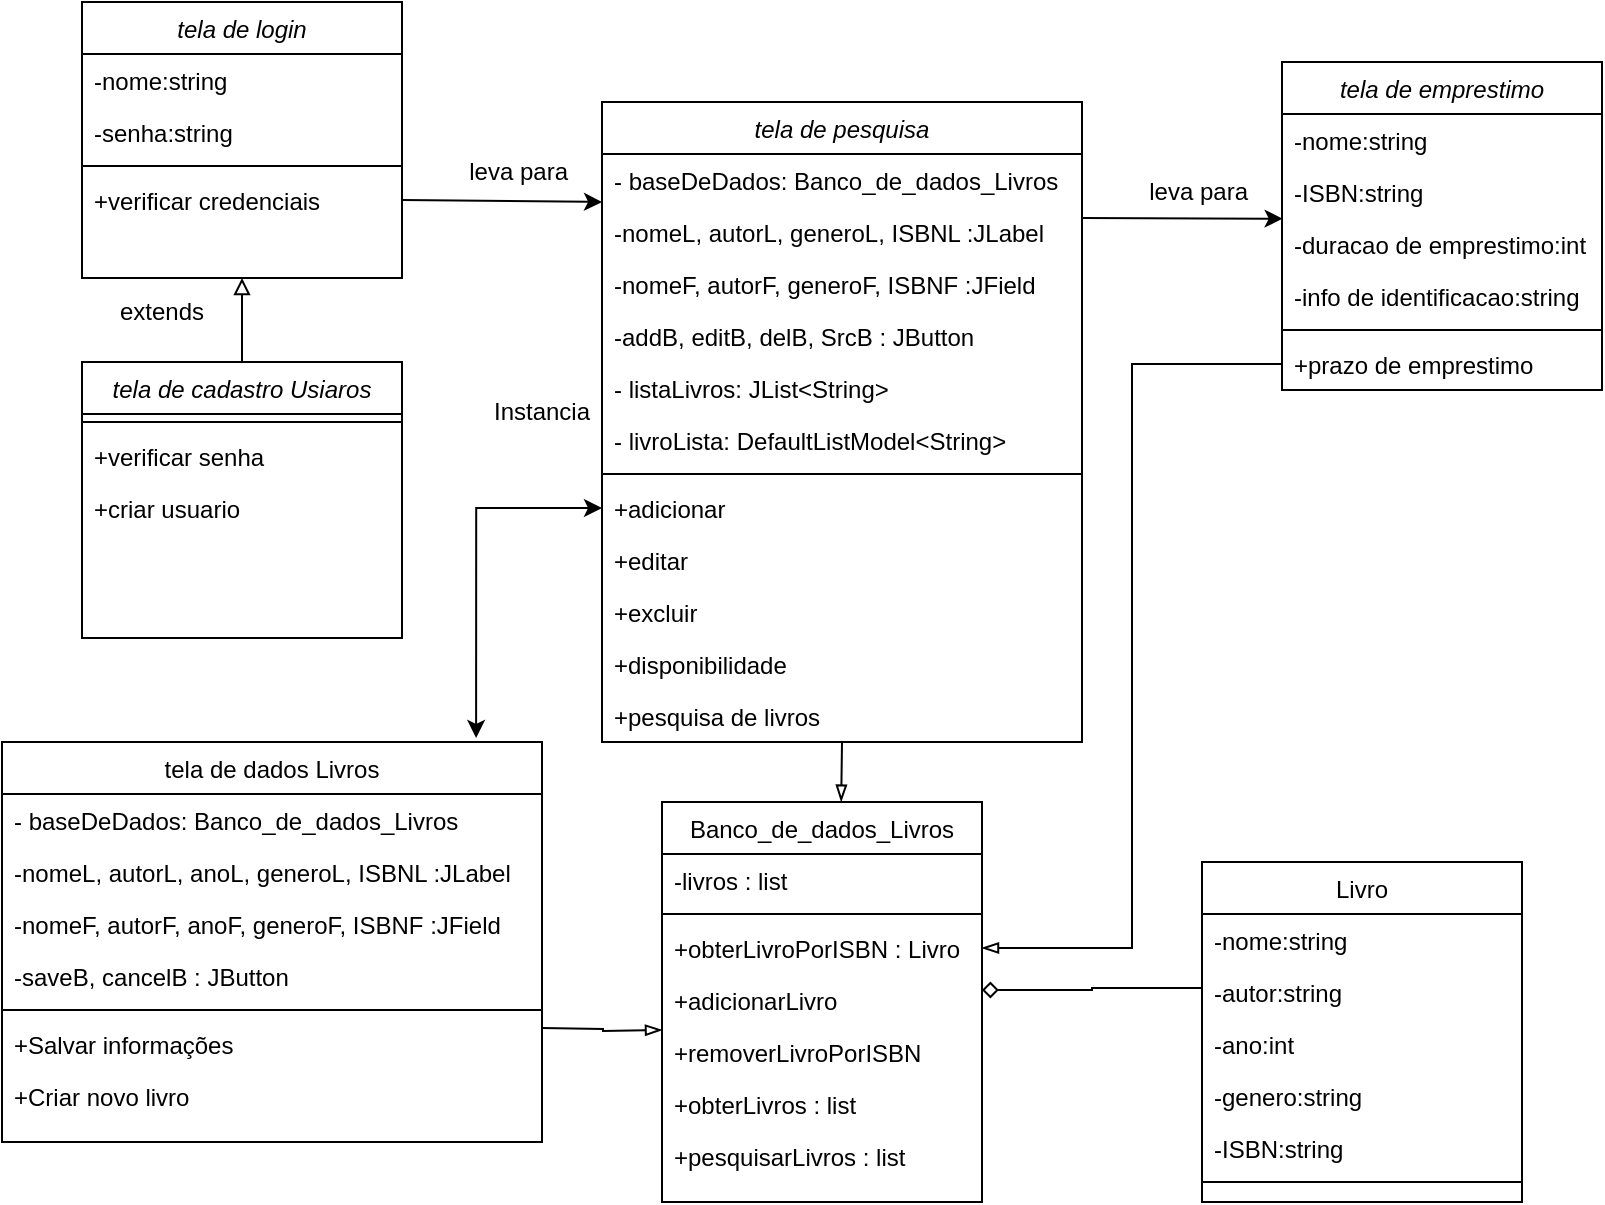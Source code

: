 <mxfile version="24.2.5" type="github">
  <diagram id="C5RBs43oDa-KdzZeNtuy" name="Page-1">
    <mxGraphModel dx="1165" dy="629" grid="1" gridSize="10" guides="1" tooltips="1" connect="1" arrows="1" fold="1" page="1" pageScale="1" pageWidth="827" pageHeight="1169" math="0" shadow="0">
      <root>
        <mxCell id="WIyWlLk6GJQsqaUBKTNV-0" />
        <mxCell id="WIyWlLk6GJQsqaUBKTNV-1" parent="WIyWlLk6GJQsqaUBKTNV-0" />
        <mxCell id="B1wBlmS9HVqavt_sbmlQ-0" value="tela de pesquisa" style="swimlane;fontStyle=2;align=center;verticalAlign=top;childLayout=stackLayout;horizontal=1;startSize=26;horizontalStack=0;resizeParent=1;resizeLast=0;collapsible=1;marginBottom=0;rounded=0;shadow=0;strokeWidth=1;" parent="WIyWlLk6GJQsqaUBKTNV-1" vertex="1">
          <mxGeometry x="310" y="120" width="240" height="320" as="geometry">
            <mxRectangle x="230" y="140" width="160" height="26" as="alternateBounds" />
          </mxGeometry>
        </mxCell>
        <mxCell id="wacUbLpEiblOq4yULnpW-0" value="- baseDeDados: Banco_de_dados_Livros" style="text;align=left;verticalAlign=top;spacingLeft=4;spacingRight=4;overflow=hidden;rotatable=0;points=[[0,0.5],[1,0.5]];portConstraint=eastwest;" vertex="1" parent="B1wBlmS9HVqavt_sbmlQ-0">
          <mxGeometry y="26" width="240" height="26" as="geometry" />
        </mxCell>
        <mxCell id="B1wBlmS9HVqavt_sbmlQ-1" value="-nomeL, autorL, generoL, ISBNL :JLabel" style="text;align=left;verticalAlign=top;spacingLeft=4;spacingRight=4;overflow=hidden;rotatable=0;points=[[0,0.5],[1,0.5]];portConstraint=eastwest;" parent="B1wBlmS9HVqavt_sbmlQ-0" vertex="1">
          <mxGeometry y="52" width="240" height="26" as="geometry" />
        </mxCell>
        <mxCell id="B1wBlmS9HVqavt_sbmlQ-2" value="-nomeF, autorF, generoF, ISBNF :JField" style="text;align=left;verticalAlign=top;spacingLeft=4;spacingRight=4;overflow=hidden;rotatable=0;points=[[0,0.5],[1,0.5]];portConstraint=eastwest;" parent="B1wBlmS9HVqavt_sbmlQ-0" vertex="1">
          <mxGeometry y="78" width="240" height="26" as="geometry" />
        </mxCell>
        <mxCell id="B1wBlmS9HVqavt_sbmlQ-38" value="-addB, editB, delB, SrcB : JButton" style="text;align=left;verticalAlign=top;spacingLeft=4;spacingRight=4;overflow=hidden;rotatable=0;points=[[0,0.5],[1,0.5]];portConstraint=eastwest;" parent="B1wBlmS9HVqavt_sbmlQ-0" vertex="1">
          <mxGeometry y="104" width="240" height="26" as="geometry" />
        </mxCell>
        <mxCell id="B1wBlmS9HVqavt_sbmlQ-36" value="- listaLivros: JList&lt;String&gt;" style="text;align=left;verticalAlign=top;spacingLeft=4;spacingRight=4;overflow=hidden;rotatable=0;points=[[0,0.5],[1,0.5]];portConstraint=eastwest;" parent="B1wBlmS9HVqavt_sbmlQ-0" vertex="1">
          <mxGeometry y="130" width="240" height="26" as="geometry" />
        </mxCell>
        <mxCell id="wacUbLpEiblOq4yULnpW-2" value="- livroLista: DefaultListModel&lt;String&gt;" style="text;align=left;verticalAlign=top;spacingLeft=4;spacingRight=4;overflow=hidden;rotatable=0;points=[[0,0.5],[1,0.5]];portConstraint=eastwest;" vertex="1" parent="B1wBlmS9HVqavt_sbmlQ-0">
          <mxGeometry y="156" width="240" height="26" as="geometry" />
        </mxCell>
        <mxCell id="B1wBlmS9HVqavt_sbmlQ-3" value="" style="line;html=1;strokeWidth=1;align=left;verticalAlign=middle;spacingTop=-1;spacingLeft=3;spacingRight=3;rotatable=0;labelPosition=right;points=[];portConstraint=eastwest;" parent="B1wBlmS9HVqavt_sbmlQ-0" vertex="1">
          <mxGeometry y="182" width="240" height="8" as="geometry" />
        </mxCell>
        <mxCell id="B1wBlmS9HVqavt_sbmlQ-4" value="+adicionar" style="text;align=left;verticalAlign=top;spacingLeft=4;spacingRight=4;overflow=hidden;rotatable=0;points=[[0,0.5],[1,0.5]];portConstraint=eastwest;" parent="B1wBlmS9HVqavt_sbmlQ-0" vertex="1">
          <mxGeometry y="190" width="240" height="26" as="geometry" />
        </mxCell>
        <mxCell id="B1wBlmS9HVqavt_sbmlQ-5" value="+editar" style="text;align=left;verticalAlign=top;spacingLeft=4;spacingRight=4;overflow=hidden;rotatable=0;points=[[0,0.5],[1,0.5]];portConstraint=eastwest;" parent="B1wBlmS9HVqavt_sbmlQ-0" vertex="1">
          <mxGeometry y="216" width="240" height="26" as="geometry" />
        </mxCell>
        <mxCell id="B1wBlmS9HVqavt_sbmlQ-6" value="+excluir" style="text;align=left;verticalAlign=top;spacingLeft=4;spacingRight=4;overflow=hidden;rotatable=0;points=[[0,0.5],[1,0.5]];portConstraint=eastwest;" parent="B1wBlmS9HVqavt_sbmlQ-0" vertex="1">
          <mxGeometry y="242" width="240" height="26" as="geometry" />
        </mxCell>
        <mxCell id="B1wBlmS9HVqavt_sbmlQ-7" value="+disponibilidade" style="text;align=left;verticalAlign=top;spacingLeft=4;spacingRight=4;overflow=hidden;rotatable=0;points=[[0,0.5],[1,0.5]];portConstraint=eastwest;" parent="B1wBlmS9HVqavt_sbmlQ-0" vertex="1">
          <mxGeometry y="268" width="240" height="26" as="geometry" />
        </mxCell>
        <mxCell id="B1wBlmS9HVqavt_sbmlQ-9" value="+pesquisa de livros" style="text;align=left;verticalAlign=top;spacingLeft=4;spacingRight=4;overflow=hidden;rotatable=0;points=[[0,0.5],[1,0.5]];portConstraint=eastwest;" parent="B1wBlmS9HVqavt_sbmlQ-0" vertex="1">
          <mxGeometry y="294" width="240" height="26" as="geometry" />
        </mxCell>
        <mxCell id="B1wBlmS9HVqavt_sbmlQ-10" value="tela de login" style="swimlane;fontStyle=2;align=center;verticalAlign=top;childLayout=stackLayout;horizontal=1;startSize=26;horizontalStack=0;resizeParent=1;resizeLast=0;collapsible=1;marginBottom=0;rounded=0;shadow=0;strokeWidth=1;" parent="WIyWlLk6GJQsqaUBKTNV-1" vertex="1">
          <mxGeometry x="50" y="70" width="160" height="138" as="geometry">
            <mxRectangle x="230" y="140" width="160" height="26" as="alternateBounds" />
          </mxGeometry>
        </mxCell>
        <mxCell id="B1wBlmS9HVqavt_sbmlQ-11" value="-nome:string" style="text;align=left;verticalAlign=top;spacingLeft=4;spacingRight=4;overflow=hidden;rotatable=0;points=[[0,0.5],[1,0.5]];portConstraint=eastwest;" parent="B1wBlmS9HVqavt_sbmlQ-10" vertex="1">
          <mxGeometry y="26" width="160" height="26" as="geometry" />
        </mxCell>
        <mxCell id="B1wBlmS9HVqavt_sbmlQ-12" value="-senha:string" style="text;align=left;verticalAlign=top;spacingLeft=4;spacingRight=4;overflow=hidden;rotatable=0;points=[[0,0.5],[1,0.5]];portConstraint=eastwest;rounded=0;shadow=0;html=0;" parent="B1wBlmS9HVqavt_sbmlQ-10" vertex="1">
          <mxGeometry y="52" width="160" height="26" as="geometry" />
        </mxCell>
        <mxCell id="B1wBlmS9HVqavt_sbmlQ-13" value="" style="line;html=1;strokeWidth=1;align=left;verticalAlign=middle;spacingTop=-1;spacingLeft=3;spacingRight=3;rotatable=0;labelPosition=right;points=[];portConstraint=eastwest;" parent="B1wBlmS9HVqavt_sbmlQ-10" vertex="1">
          <mxGeometry y="78" width="160" height="8" as="geometry" />
        </mxCell>
        <mxCell id="B1wBlmS9HVqavt_sbmlQ-14" value="+verificar credenciais" style="text;align=left;verticalAlign=top;spacingLeft=4;spacingRight=4;overflow=hidden;rotatable=0;points=[[0,0.5],[1,0.5]];portConstraint=eastwest;" parent="B1wBlmS9HVqavt_sbmlQ-10" vertex="1">
          <mxGeometry y="86" width="160" height="26" as="geometry" />
        </mxCell>
        <mxCell id="B1wBlmS9HVqavt_sbmlQ-15" value="tela de emprestimo" style="swimlane;fontStyle=2;align=center;verticalAlign=top;childLayout=stackLayout;horizontal=1;startSize=26;horizontalStack=0;resizeParent=1;resizeLast=0;collapsible=1;marginBottom=0;rounded=0;shadow=0;strokeWidth=1;" parent="WIyWlLk6GJQsqaUBKTNV-1" vertex="1">
          <mxGeometry x="650" y="100" width="160" height="164" as="geometry">
            <mxRectangle x="230" y="140" width="160" height="26" as="alternateBounds" />
          </mxGeometry>
        </mxCell>
        <mxCell id="B1wBlmS9HVqavt_sbmlQ-16" value="-nome:string" style="text;align=left;verticalAlign=top;spacingLeft=4;spacingRight=4;overflow=hidden;rotatable=0;points=[[0,0.5],[1,0.5]];portConstraint=eastwest;" parent="B1wBlmS9HVqavt_sbmlQ-15" vertex="1">
          <mxGeometry y="26" width="160" height="26" as="geometry" />
        </mxCell>
        <mxCell id="B1wBlmS9HVqavt_sbmlQ-51" value="-ISBN:string" style="text;align=left;verticalAlign=top;spacingLeft=4;spacingRight=4;overflow=hidden;rotatable=0;points=[[0,0.5],[1,0.5]];portConstraint=eastwest;" parent="B1wBlmS9HVqavt_sbmlQ-15" vertex="1">
          <mxGeometry y="52" width="160" height="26" as="geometry" />
        </mxCell>
        <mxCell id="B1wBlmS9HVqavt_sbmlQ-17" value="-duracao de emprestimo:int" style="text;align=left;verticalAlign=top;spacingLeft=4;spacingRight=4;overflow=hidden;rotatable=0;points=[[0,0.5],[1,0.5]];portConstraint=eastwest;" parent="B1wBlmS9HVqavt_sbmlQ-15" vertex="1">
          <mxGeometry y="78" width="160" height="26" as="geometry" />
        </mxCell>
        <mxCell id="B1wBlmS9HVqavt_sbmlQ-18" value="-info de identificacao:string" style="text;align=left;verticalAlign=top;spacingLeft=4;spacingRight=4;overflow=hidden;rotatable=0;points=[[0,0.5],[1,0.5]];portConstraint=eastwest;" parent="B1wBlmS9HVqavt_sbmlQ-15" vertex="1">
          <mxGeometry y="104" width="160" height="26" as="geometry" />
        </mxCell>
        <mxCell id="B1wBlmS9HVqavt_sbmlQ-19" value="" style="line;html=1;strokeWidth=1;align=left;verticalAlign=middle;spacingTop=-1;spacingLeft=3;spacingRight=3;rotatable=0;labelPosition=right;points=[];portConstraint=eastwest;" parent="B1wBlmS9HVqavt_sbmlQ-15" vertex="1">
          <mxGeometry y="130" width="160" height="8" as="geometry" />
        </mxCell>
        <mxCell id="B1wBlmS9HVqavt_sbmlQ-21" value="+prazo de emprestimo" style="text;align=left;verticalAlign=top;spacingLeft=4;spacingRight=4;overflow=hidden;rotatable=0;points=[[0,0.5],[1,0.5]];portConstraint=eastwest;" parent="B1wBlmS9HVqavt_sbmlQ-15" vertex="1">
          <mxGeometry y="138" width="160" height="26" as="geometry" />
        </mxCell>
        <mxCell id="B1wBlmS9HVqavt_sbmlQ-22" value="tela de cadastro Usiaros" style="swimlane;fontStyle=2;align=center;verticalAlign=top;childLayout=stackLayout;horizontal=1;startSize=26;horizontalStack=0;resizeParent=1;resizeLast=0;collapsible=1;marginBottom=0;rounded=0;shadow=0;strokeWidth=1;" parent="WIyWlLk6GJQsqaUBKTNV-1" vertex="1">
          <mxGeometry x="50" y="250" width="160" height="138" as="geometry">
            <mxRectangle x="230" y="140" width="160" height="26" as="alternateBounds" />
          </mxGeometry>
        </mxCell>
        <mxCell id="B1wBlmS9HVqavt_sbmlQ-23" value="" style="line;html=1;strokeWidth=1;align=left;verticalAlign=middle;spacingTop=-1;spacingLeft=3;spacingRight=3;rotatable=0;labelPosition=right;points=[];portConstraint=eastwest;" parent="B1wBlmS9HVqavt_sbmlQ-22" vertex="1">
          <mxGeometry y="26" width="160" height="8" as="geometry" />
        </mxCell>
        <mxCell id="B1wBlmS9HVqavt_sbmlQ-24" value="+verificar senha" style="text;align=left;verticalAlign=top;spacingLeft=4;spacingRight=4;overflow=hidden;rotatable=0;points=[[0,0.5],[1,0.5]];portConstraint=eastwest;" parent="B1wBlmS9HVqavt_sbmlQ-22" vertex="1">
          <mxGeometry y="34" width="160" height="26" as="geometry" />
        </mxCell>
        <mxCell id="B1wBlmS9HVqavt_sbmlQ-25" value="+criar usuario" style="text;align=left;verticalAlign=top;spacingLeft=4;spacingRight=4;overflow=hidden;rotatable=0;points=[[0,0.5],[1,0.5]];portConstraint=eastwest;" parent="B1wBlmS9HVqavt_sbmlQ-22" vertex="1">
          <mxGeometry y="60" width="160" height="26" as="geometry" />
        </mxCell>
        <mxCell id="B1wBlmS9HVqavt_sbmlQ-26" value="" style="endArrow=block;html=1;rounded=0;endFill=0;" parent="WIyWlLk6GJQsqaUBKTNV-1" source="B1wBlmS9HVqavt_sbmlQ-22" target="B1wBlmS9HVqavt_sbmlQ-10" edge="1">
          <mxGeometry width="50" height="50" relative="1" as="geometry">
            <mxPoint x="390" y="320" as="sourcePoint" />
            <mxPoint x="440" y="270" as="targetPoint" />
          </mxGeometry>
        </mxCell>
        <mxCell id="B1wBlmS9HVqavt_sbmlQ-27" value="extends" style="text;html=1;align=center;verticalAlign=middle;whiteSpace=wrap;rounded=0;" parent="WIyWlLk6GJQsqaUBKTNV-1" vertex="1">
          <mxGeometry x="60" y="210" width="60" height="30" as="geometry" />
        </mxCell>
        <mxCell id="B1wBlmS9HVqavt_sbmlQ-30" value="" style="endArrow=classic;html=1;rounded=0;exitX=1;exitY=0.5;exitDx=0;exitDy=0;" parent="WIyWlLk6GJQsqaUBKTNV-1" source="B1wBlmS9HVqavt_sbmlQ-14" edge="1">
          <mxGeometry width="50" height="50" relative="1" as="geometry">
            <mxPoint x="390" y="320" as="sourcePoint" />
            <mxPoint x="310" y="170" as="targetPoint" />
          </mxGeometry>
        </mxCell>
        <mxCell id="B1wBlmS9HVqavt_sbmlQ-31" value="leva para&amp;nbsp;" style="text;html=1;align=center;verticalAlign=middle;whiteSpace=wrap;rounded=0;" parent="WIyWlLk6GJQsqaUBKTNV-1" vertex="1">
          <mxGeometry x="240" y="140" width="60" height="30" as="geometry" />
        </mxCell>
        <mxCell id="B1wBlmS9HVqavt_sbmlQ-32" value="tela de dados Livros" style="swimlane;fontStyle=0;align=center;verticalAlign=top;childLayout=stackLayout;horizontal=1;startSize=26;horizontalStack=0;resizeParent=1;resizeLast=0;collapsible=1;marginBottom=0;rounded=0;shadow=0;strokeWidth=1;" parent="WIyWlLk6GJQsqaUBKTNV-1" vertex="1">
          <mxGeometry x="10" y="440" width="270" height="200" as="geometry">
            <mxRectangle x="230" y="140" width="160" height="26" as="alternateBounds" />
          </mxGeometry>
        </mxCell>
        <mxCell id="wacUbLpEiblOq4yULnpW-3" value="- baseDeDados: Banco_de_dados_Livros" style="text;align=left;verticalAlign=top;spacingLeft=4;spacingRight=4;overflow=hidden;rotatable=0;points=[[0,0.5],[1,0.5]];portConstraint=eastwest;" vertex="1" parent="B1wBlmS9HVqavt_sbmlQ-32">
          <mxGeometry y="26" width="270" height="26" as="geometry" />
        </mxCell>
        <mxCell id="wacUbLpEiblOq4yULnpW-4" value="-nomeL, autorL, anoL, generoL, ISBNL :JLabel" style="text;align=left;verticalAlign=top;spacingLeft=4;spacingRight=4;overflow=hidden;rotatable=0;points=[[0,0.5],[1,0.5]];portConstraint=eastwest;" vertex="1" parent="B1wBlmS9HVqavt_sbmlQ-32">
          <mxGeometry y="52" width="270" height="26" as="geometry" />
        </mxCell>
        <mxCell id="wacUbLpEiblOq4yULnpW-5" value="-nomeF, autorF, anoF, generoF, ISBNF :JField" style="text;align=left;verticalAlign=top;spacingLeft=4;spacingRight=4;overflow=hidden;rotatable=0;points=[[0,0.5],[1,0.5]];portConstraint=eastwest;" vertex="1" parent="B1wBlmS9HVqavt_sbmlQ-32">
          <mxGeometry y="78" width="270" height="26" as="geometry" />
        </mxCell>
        <mxCell id="wacUbLpEiblOq4yULnpW-6" value="-saveB, cancelB : JButton" style="text;align=left;verticalAlign=top;spacingLeft=4;spacingRight=4;overflow=hidden;rotatable=0;points=[[0,0.5],[1,0.5]];portConstraint=eastwest;" vertex="1" parent="B1wBlmS9HVqavt_sbmlQ-32">
          <mxGeometry y="104" width="270" height="26" as="geometry" />
        </mxCell>
        <mxCell id="B1wBlmS9HVqavt_sbmlQ-33" value="" style="line;html=1;strokeWidth=1;align=left;verticalAlign=middle;spacingTop=-1;spacingLeft=3;spacingRight=3;rotatable=0;labelPosition=right;points=[];portConstraint=eastwest;" parent="B1wBlmS9HVqavt_sbmlQ-32" vertex="1">
          <mxGeometry y="130" width="270" height="8" as="geometry" />
        </mxCell>
        <mxCell id="B1wBlmS9HVqavt_sbmlQ-44" value="+Salvar informações" style="text;align=left;verticalAlign=top;spacingLeft=4;spacingRight=4;overflow=hidden;rotatable=0;points=[[0,0.5],[1,0.5]];portConstraint=eastwest;" parent="B1wBlmS9HVqavt_sbmlQ-32" vertex="1">
          <mxGeometry y="138" width="270" height="26" as="geometry" />
        </mxCell>
        <mxCell id="B1wBlmS9HVqavt_sbmlQ-52" value="+Criar novo livro" style="text;align=left;verticalAlign=top;spacingLeft=4;spacingRight=4;overflow=hidden;rotatable=0;points=[[0,0.5],[1,0.5]];portConstraint=eastwest;" parent="B1wBlmS9HVqavt_sbmlQ-32" vertex="1">
          <mxGeometry y="164" width="270" height="26" as="geometry" />
        </mxCell>
        <mxCell id="B1wBlmS9HVqavt_sbmlQ-39" value="" style="endArrow=classic;html=1;rounded=0;entryX=0.002;entryY=0.013;entryDx=0;entryDy=0;entryPerimeter=0;" parent="WIyWlLk6GJQsqaUBKTNV-1" edge="1" target="B1wBlmS9HVqavt_sbmlQ-17">
          <mxGeometry width="50" height="50" relative="1" as="geometry">
            <mxPoint x="550" y="178" as="sourcePoint" />
            <mxPoint x="590" y="179" as="targetPoint" />
          </mxGeometry>
        </mxCell>
        <mxCell id="B1wBlmS9HVqavt_sbmlQ-40" value="leva para&amp;nbsp;" style="text;html=1;align=center;verticalAlign=middle;whiteSpace=wrap;rounded=0;" parent="WIyWlLk6GJQsqaUBKTNV-1" vertex="1">
          <mxGeometry x="580" y="150" width="60" height="30" as="geometry" />
        </mxCell>
        <mxCell id="B1wBlmS9HVqavt_sbmlQ-41" value="" style="endArrow=classic;html=1;rounded=0;exitX=0;exitY=0.5;exitDx=0;exitDy=0;entryX=0.878;entryY=-0.01;entryDx=0;entryDy=0;edgeStyle=orthogonalEdgeStyle;startArrow=classic;startFill=1;entryPerimeter=0;" parent="WIyWlLk6GJQsqaUBKTNV-1" source="B1wBlmS9HVqavt_sbmlQ-4" target="B1wBlmS9HVqavt_sbmlQ-32" edge="1">
          <mxGeometry width="50" height="50" relative="1" as="geometry">
            <mxPoint x="30" y="489" as="sourcePoint" />
            <mxPoint x="120" y="489" as="targetPoint" />
          </mxGeometry>
        </mxCell>
        <mxCell id="B1wBlmS9HVqavt_sbmlQ-42" value="Instancia" style="text;html=1;align=center;verticalAlign=middle;whiteSpace=wrap;rounded=0;" parent="WIyWlLk6GJQsqaUBKTNV-1" vertex="1">
          <mxGeometry x="250" y="260" width="60" height="30" as="geometry" />
        </mxCell>
        <mxCell id="B1wBlmS9HVqavt_sbmlQ-82" style="edgeStyle=orthogonalEdgeStyle;rounded=0;orthogonalLoop=1;jettySize=auto;html=1;exitX=0.56;exitY=-0.001;exitDx=0;exitDy=0;endArrow=none;endFill=0;entryX=0.5;entryY=1.019;entryDx=0;entryDy=0;entryPerimeter=0;startArrow=blockThin;startFill=0;exitPerimeter=0;" parent="WIyWlLk6GJQsqaUBKTNV-1" source="B1wBlmS9HVqavt_sbmlQ-53" target="B1wBlmS9HVqavt_sbmlQ-9" edge="1">
          <mxGeometry relative="1" as="geometry">
            <mxPoint x="420" y="420" as="targetPoint" />
          </mxGeometry>
        </mxCell>
        <mxCell id="B1wBlmS9HVqavt_sbmlQ-53" value="Banco_de_dados_Livros" style="swimlane;fontStyle=0;align=center;verticalAlign=top;childLayout=stackLayout;horizontal=1;startSize=26;horizontalStack=0;resizeParent=1;resizeLast=0;collapsible=1;marginBottom=0;rounded=0;shadow=0;strokeWidth=1;" parent="WIyWlLk6GJQsqaUBKTNV-1" vertex="1">
          <mxGeometry x="340" y="470" width="160" height="200" as="geometry">
            <mxRectangle x="230" y="140" width="160" height="26" as="alternateBounds" />
          </mxGeometry>
        </mxCell>
        <mxCell id="B1wBlmS9HVqavt_sbmlQ-54" value="-livros : list" style="text;align=left;verticalAlign=top;spacingLeft=4;spacingRight=4;overflow=hidden;rotatable=0;points=[[0,0.5],[1,0.5]];portConstraint=eastwest;" parent="B1wBlmS9HVqavt_sbmlQ-53" vertex="1">
          <mxGeometry y="26" width="160" height="26" as="geometry" />
        </mxCell>
        <mxCell id="B1wBlmS9HVqavt_sbmlQ-59" value="" style="line;html=1;strokeWidth=1;align=left;verticalAlign=middle;spacingTop=-1;spacingLeft=3;spacingRight=3;rotatable=0;labelPosition=right;points=[];portConstraint=eastwest;" parent="B1wBlmS9HVqavt_sbmlQ-53" vertex="1">
          <mxGeometry y="52" width="160" height="8" as="geometry" />
        </mxCell>
        <mxCell id="B1wBlmS9HVqavt_sbmlQ-60" value="+obterLivroPorISBN : Livro" style="text;align=left;verticalAlign=top;spacingLeft=4;spacingRight=4;overflow=hidden;rotatable=0;points=[[0,0.5],[1,0.5]];portConstraint=eastwest;" parent="B1wBlmS9HVqavt_sbmlQ-53" vertex="1">
          <mxGeometry y="60" width="160" height="26" as="geometry" />
        </mxCell>
        <mxCell id="B1wBlmS9HVqavt_sbmlQ-62" value="+adicionarLivro" style="text;align=left;verticalAlign=top;spacingLeft=4;spacingRight=4;overflow=hidden;rotatable=0;points=[[0,0.5],[1,0.5]];portConstraint=eastwest;" parent="B1wBlmS9HVqavt_sbmlQ-53" vertex="1">
          <mxGeometry y="86" width="160" height="26" as="geometry" />
        </mxCell>
        <mxCell id="B1wBlmS9HVqavt_sbmlQ-63" value="+removerLivroPorISBN" style="text;align=left;verticalAlign=top;spacingLeft=4;spacingRight=4;overflow=hidden;rotatable=0;points=[[0,0.5],[1,0.5]];portConstraint=eastwest;" parent="B1wBlmS9HVqavt_sbmlQ-53" vertex="1">
          <mxGeometry y="112" width="160" height="26" as="geometry" />
        </mxCell>
        <mxCell id="B1wBlmS9HVqavt_sbmlQ-64" value="+obterLivros : list" style="text;align=left;verticalAlign=top;spacingLeft=4;spacingRight=4;overflow=hidden;rotatable=0;points=[[0,0.5],[1,0.5]];portConstraint=eastwest;" parent="B1wBlmS9HVqavt_sbmlQ-53" vertex="1">
          <mxGeometry y="138" width="160" height="26" as="geometry" />
        </mxCell>
        <mxCell id="B1wBlmS9HVqavt_sbmlQ-67" value="+pesquisarLivros : list" style="text;align=left;verticalAlign=top;spacingLeft=4;spacingRight=4;overflow=hidden;rotatable=0;points=[[0,0.5],[1,0.5]];portConstraint=eastwest;" parent="B1wBlmS9HVqavt_sbmlQ-53" vertex="1">
          <mxGeometry y="164" width="160" height="26" as="geometry" />
        </mxCell>
        <mxCell id="B1wBlmS9HVqavt_sbmlQ-65" style="edgeStyle=orthogonalEdgeStyle;rounded=0;orthogonalLoop=1;jettySize=auto;html=1;exitX=1;exitY=0.5;exitDx=0;exitDy=0;endArrow=blockThin;endFill=0;" parent="WIyWlLk6GJQsqaUBKTNV-1" edge="1">
          <mxGeometry relative="1" as="geometry">
            <mxPoint x="340" y="584" as="targetPoint" />
            <mxPoint x="280.0" y="583" as="sourcePoint" />
          </mxGeometry>
        </mxCell>
        <mxCell id="B1wBlmS9HVqavt_sbmlQ-68" value="Livro" style="swimlane;fontStyle=0;align=center;verticalAlign=top;childLayout=stackLayout;horizontal=1;startSize=26;horizontalStack=0;resizeParent=1;resizeLast=0;collapsible=1;marginBottom=0;rounded=0;shadow=0;strokeWidth=1;" parent="WIyWlLk6GJQsqaUBKTNV-1" vertex="1">
          <mxGeometry x="610" y="500" width="160" height="170" as="geometry">
            <mxRectangle x="230" y="140" width="160" height="26" as="alternateBounds" />
          </mxGeometry>
        </mxCell>
        <mxCell id="B1wBlmS9HVqavt_sbmlQ-69" value="-nome:string" style="text;align=left;verticalAlign=top;spacingLeft=4;spacingRight=4;overflow=hidden;rotatable=0;points=[[0,0.5],[1,0.5]];portConstraint=eastwest;" parent="B1wBlmS9HVqavt_sbmlQ-68" vertex="1">
          <mxGeometry y="26" width="160" height="26" as="geometry" />
        </mxCell>
        <mxCell id="B1wBlmS9HVqavt_sbmlQ-70" value="-autor:string" style="text;align=left;verticalAlign=top;spacingLeft=4;spacingRight=4;overflow=hidden;rotatable=0;points=[[0,0.5],[1,0.5]];portConstraint=eastwest;" parent="B1wBlmS9HVqavt_sbmlQ-68" vertex="1">
          <mxGeometry y="52" width="160" height="26" as="geometry" />
        </mxCell>
        <mxCell id="B1wBlmS9HVqavt_sbmlQ-71" value="-ano:int" style="text;align=left;verticalAlign=top;spacingLeft=4;spacingRight=4;overflow=hidden;rotatable=0;points=[[0,0.5],[1,0.5]];portConstraint=eastwest;" parent="B1wBlmS9HVqavt_sbmlQ-68" vertex="1">
          <mxGeometry y="78" width="160" height="26" as="geometry" />
        </mxCell>
        <mxCell id="B1wBlmS9HVqavt_sbmlQ-72" value="-genero:string" style="text;align=left;verticalAlign=top;spacingLeft=4;spacingRight=4;overflow=hidden;rotatable=0;points=[[0,0.5],[1,0.5]];portConstraint=eastwest;" parent="B1wBlmS9HVqavt_sbmlQ-68" vertex="1">
          <mxGeometry y="104" width="160" height="26" as="geometry" />
        </mxCell>
        <mxCell id="B1wBlmS9HVqavt_sbmlQ-73" value="-ISBN:string" style="text;align=left;verticalAlign=top;spacingLeft=4;spacingRight=4;overflow=hidden;rotatable=0;points=[[0,0.5],[1,0.5]];portConstraint=eastwest;" parent="B1wBlmS9HVqavt_sbmlQ-68" vertex="1">
          <mxGeometry y="130" width="160" height="26" as="geometry" />
        </mxCell>
        <mxCell id="B1wBlmS9HVqavt_sbmlQ-74" value="" style="line;html=1;strokeWidth=1;align=left;verticalAlign=middle;spacingTop=-1;spacingLeft=3;spacingRight=3;rotatable=0;labelPosition=right;points=[];portConstraint=eastwest;" parent="B1wBlmS9HVqavt_sbmlQ-68" vertex="1">
          <mxGeometry y="156" width="160" height="8" as="geometry" />
        </mxCell>
        <mxCell id="B1wBlmS9HVqavt_sbmlQ-80" style="edgeStyle=orthogonalEdgeStyle;rounded=0;orthogonalLoop=1;jettySize=auto;html=1;exitX=1;exitY=0.308;exitDx=0;exitDy=0;entryX=-0.001;entryY=0.424;entryDx=0;entryDy=0;exitPerimeter=0;endArrow=none;endFill=0;startArrow=diamond;startFill=0;entryPerimeter=0;" parent="WIyWlLk6GJQsqaUBKTNV-1" source="B1wBlmS9HVqavt_sbmlQ-62" target="B1wBlmS9HVqavt_sbmlQ-70" edge="1">
          <mxGeometry relative="1" as="geometry" />
        </mxCell>
        <mxCell id="B1wBlmS9HVqavt_sbmlQ-81" style="edgeStyle=orthogonalEdgeStyle;rounded=0;orthogonalLoop=1;jettySize=auto;html=1;exitX=1;exitY=0.5;exitDx=0;exitDy=0;entryX=0;entryY=0.5;entryDx=0;entryDy=0;endArrow=none;endFill=0;startArrow=blockThin;startFill=0;" parent="WIyWlLk6GJQsqaUBKTNV-1" source="B1wBlmS9HVqavt_sbmlQ-60" target="B1wBlmS9HVqavt_sbmlQ-21" edge="1">
          <mxGeometry relative="1" as="geometry" />
        </mxCell>
      </root>
    </mxGraphModel>
  </diagram>
</mxfile>
